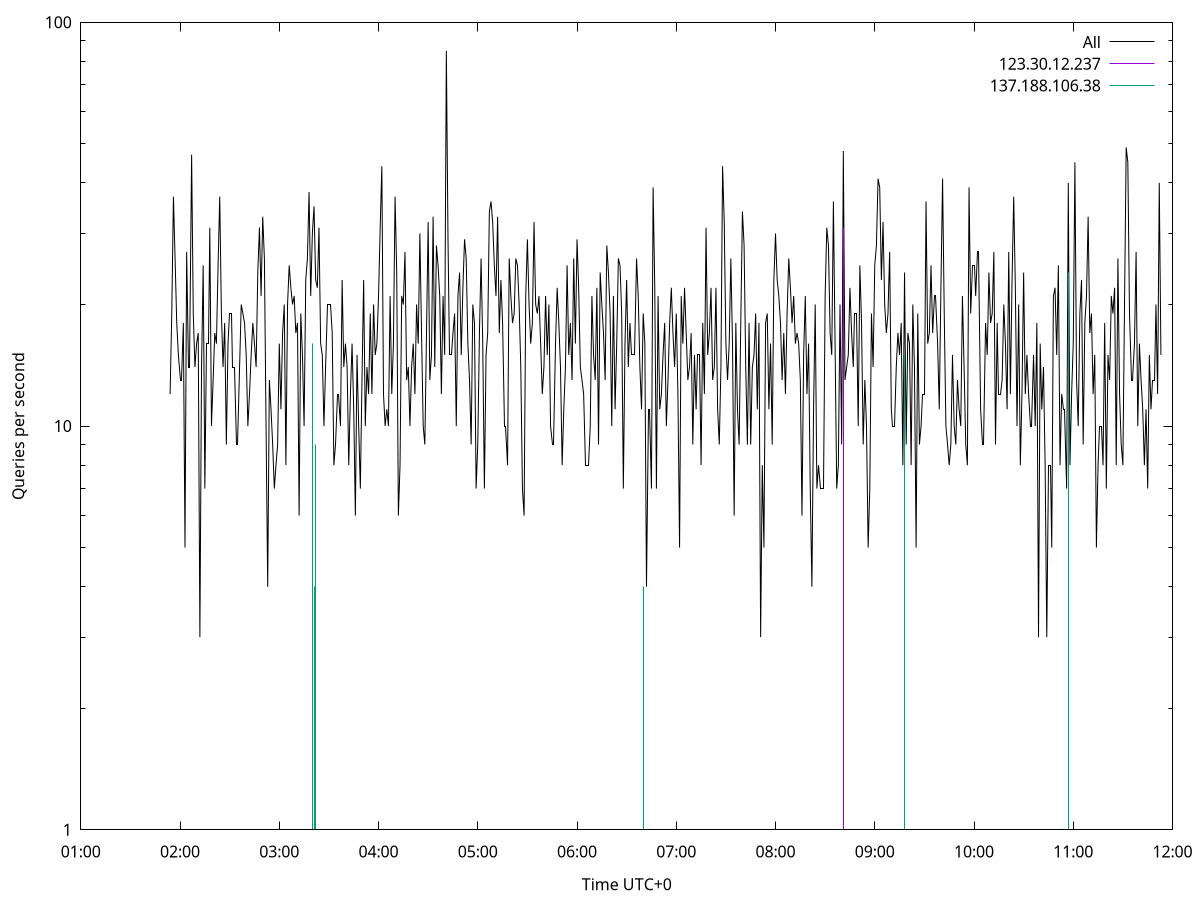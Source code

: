 set terminal pngcairo size 1024,768
set output 'Sun Jan  7 21:01:54 2024.png'
set ylabel 'Queries per second'
set xlabel 'Time UTC+0'
set xdata time
set timefmt "%s"
set log y
plot \
'-' using 1:2 linecolor 0 linetype 2 with lines title 'All', \
'-' using 1:2 linecolor 1 linetype 3 with impulses title "123.30.12.237", \
'-' using 1:2 linecolor 2 linetype 3 with impulses title "137.188.106.38"
1704636114 12
1704636115 19
1704636116 37
1704636117 26
1704636118 18
1704636119 15
1704636120 13
1704636121 13
1704636122 18
1704636123 5
1704636124 27
1704636125 14
1704636126 14
1704636127 47
1704636128 19
1704636129 14
1704636130 16
1704636131 17
1704636132 3
1704636133 14
1704636134 25
1704636135 7
1704636136 16
1704636137 16
1704636138 31
1704636139 10
1704636140 13
1704636141 17
1704636142 16
1704636143 25
1704636144 37
1704636145 19
1704636146 14
1704636147 18
1704636148 9
1704636149 16
1704636150 19
1704636151 19
1704636152 14
1704636153 14
1704636154 9
1704636155 9
1704636156 14
1704636157 20
1704636158 19
1704636159 18
1704636160 15
1704636161 10
1704636162 12
1704636163 15
1704636164 18
1704636165 16
1704636166 14
1704636167 24
1704636168 31
1704636169 21
1704636170 33
1704636171 26
1704636172 10
1704636173 4
1704636174 13
1704636175 11
1704636176 9
1704636177 7
1704636178 8
1704636179 9
1704636180 16
1704636181 11
1704636182 17
1704636183 20
1704636184 8
1704636185 20
1704636186 25
1704636187 22
1704636188 20
1704636189 21
1704636190 17
1704636191 18
1704636192 6
1704636193 19
1704636194 15
1704636195 10
1704636196 23
1704636197 26
1704636198 38
1704636199 21
1704636200 30
1704636201 35
1704636202 23
1704636203 22
1704636204 31
1704636205 16
1704636206 15
1704636207 10
1704636208 14
1704636209 20
1704636210 20
1704636211 20
1704636212 17
1704636213 8
1704636214 9
1704636215 12
1704636216 12
1704636217 10
1704636218 23
1704636219 14
1704636220 16
1704636221 14
1704636222 8
1704636223 12
1704636224 16
1704636225 11
1704636226 6
1704636227 15
1704636228 10
1704636229 7
1704636230 13
1704636231 23
1704636232 10
1704636233 14
1704636234 12
1704636235 19
1704636236 12
1704636237 20
1704636238 15
1704636239 16
1704636240 21
1704636241 31
1704636242 44
1704636243 12
1704636244 10
1704636245 11
1704636246 10
1704636247 21
1704636248 12
1704636249 16
1704636250 37
1704636251 24
1704636252 6
1704636253 8
1704636254 21
1704636255 20
1704636256 27
1704636257 13
1704636258 14
1704636259 10
1704636260 14
1704636261 16
1704636262 12
1704636263 20
1704636264 16
1704636265 30
1704636266 17
1704636267 10
1704636268 9
1704636269 17
1704636270 32
1704636271 13
1704636272 15
1704636273 33
1704636274 14
1704636275 28
1704636276 25
1704636277 21
1704636278 12
1704636279 21
1704636280 15
1704636281 85
1704636282 29
1704636283 15
1704636284 15
1704636285 17
1704636286 19
1704636287 10
1704636288 21
1704636289 24
1704636290 15
1704636291 22
1704636292 29
1704636293 26
1704636294 16
1704636295 13
1704636296 9
1704636297 20
1704636298 18
1704636299 7
1704636300 9
1704636301 17
1704636302 26
1704636303 16
1704636304 7
1704636305 15
1704636306 17
1704636307 34
1704636308 36
1704636309 32
1704636310 25
1704636311 21
1704636312 33
1704636313 17
1704636314 23
1704636315 18
1704636316 10
1704636317 10
1704636318 8
1704636319 26
1704636320 21
1704636321 18
1704636322 19
1704636323 26
1704636324 25
1704636325 20
1704636326 14
1704636327 7
1704636328 6
1704636329 21
1704636330 29
1704636331 20
1704636332 16
1704636333 18
1704636334 32
1704636335 20
1704636336 19
1704636337 21
1704636338 16
1704636339 12
1704636340 14
1704636341 21
1704636342 15
1704636343 20
1704636344 10
1704636345 9
1704636346 9
1704636347 16
1704636348 22
1704636349 18
1704636350 14
1704636351 8
1704636352 11
1704636353 14
1704636354 25
1704636355 15
1704636356 18
1704636357 13
1704636358 26
1704636359 16
1704636360 29
1704636361 22
1704636362 14
1704636363 13
1704636364 12
1704636365 8
1704636366 8
1704636367 8
1704636368 10
1704636369 21
1704636370 15
1704636371 13
1704636372 22
1704636373 9
1704636374 24
1704636375 20
1704636376 17
1704636377 13
1704636378 28
1704636379 24
1704636380 19
1704636381 10
1704636382 21
1704636383 11
1704636384 16
1704636385 26
1704636386 25
1704636387 19
1704636388 7
1704636389 16
1704636390 23
1704636391 14
1704636392 18
1704636393 15
1704636394 15
1704636395 15
1704636396 26
1704636397 21
1704636398 14
1704636399 11
1704636400 19
1704636401 16
1704636402 4
1704636403 11
1704636404 11
1704636405 7
1704636406 39
1704636407 22
1704636408 7
1704636409 21
1704636410 11
1704636411 12
1704636412 15
1704636413 18
1704636414 10
1704636415 13
1704636416 18
1704636417 22
1704636418 17
1704636419 14
1704636420 19
1704636421 12
1704636422 5
1704636423 21
1704636424 16
1704636425 22
1704636426 17
1704636427 13
1704636428 14
1704636429 17
1704636430 9
1704636431 15
1704636432 11
1704636433 15
1704636434 15
1704636435 8
1704636436 18
1704636437 12
1704636438 31
1704636439 15
1704636440 17
1704636441 22
1704636442 13
1704636443 14
1704636444 22
1704636445 11
1704636446 9
1704636447 14
1704636448 44
1704636449 32
1704636450 16
1704636451 13
1704636452 16
1704636453 26
1704636454 16
1704636455 6
1704636456 18
1704636457 11
1704636458 9
1704636459 18
1704636460 34
1704636461 28
1704636462 14
1704636463 9
1704636464 18
1704636465 9
1704636466 14
1704636467 15
1704636468 19
1704636469 11
1704636470 18
1704636471 3
1704636472 8
1704636473 5
1704636474 18
1704636475 19
1704636476 11
1704636477 16
1704636478 9
1704636479 23
1704636480 30
1704636481 23
1704636482 21
1704636483 18
1704636484 13
1704636485 17
1704636486 12
1704636487 19
1704636488 26
1704636489 22
1704636490 18
1704636491 21
1704636492 16
1704636493 17
1704636494 16
1704636495 13
1704636496 6
1704636497 15
1704636498 21
1704636499 12
1704636500 16
1704636501 7
1704636502 4
1704636503 11
1704636504 20
1704636505 7
1704636506 8
1704636507 7
1704636508 7
1704636509 7
1704636510 21
1704636511 31
1704636512 28
1704636513 17
1704636514 15
1704636515 36
1704636516 16
1704636517 7
1704636518 8
1704636519 20
1704636520 9
1704636521 48
1704636522 13
1704636523 14
1704636524 15
1704636525 22
1704636526 17
1704636527 14
1704636528 19
1704636529 19
1704636530 10
1704636531 25
1704636532 18
1704636533 9
1704636534 13
1704636535 10
1704636536 5
1704636537 7
1704636538 19
1704636539 14
1704636540 25
1704636541 28
1704636542 41
1704636543 39
1704636544 23
1704636545 32
1704636546 20
1704636547 17
1704636548 19
1704636549 27
1704636550 11
1704636551 10
1704636552 10
1704636553 14
1704636554 17
1704636555 15
1704636556 18
1704636557 8
1704636558 24
1704636559 9
1704636560 17
1704636561 16
1704636562 8
1704636563 20
1704636564 14
1704636565 5
1704636566 19
1704636567 9
1704636568 10
1704636569 12
1704636570 12
1704636571 36
1704636572 16
1704636573 17
1704636574 25
1704636575 17
1704636576 21
1704636577 21
1704636578 16
1704636579 11
1704636580 22
1704636581 41
1704636582 19
1704636583 10
1704636584 9
1704636585 8
1704636586 9
1704636587 15
1704636588 10
1704636589 9
1704636590 13
1704636591 11
1704636592 10
1704636593 21
1704636594 14
1704636595 9
1704636596 8
1704636597 39
1704636598 19
1704636599 25
1704636600 25
1704636601 21
1704636602 27
1704636603 27
1704636604 11
1704636605 9
1704636606 9
1704636607 18
1704636608 15
1704636609 24
1704636610 18
1704636611 19
1704636612 27
1704636613 9
1704636614 18
1704636615 12
1704636616 12
1704636617 13
1704636618 20
1704636619 16
1704636620 11
1704636621 27
1704636622 12
1704636623 23
1704636624 37
1704636625 22
1704636626 10
1704636627 20
1704636628 8
1704636629 12
1704636630 24
1704636631 12
1704636632 15
1704636633 12
1704636634 10
1704636635 10
1704636636 15
1704636637 10
1704636638 18
1704636639 3
1704636640 16
1704636641 11
1704636642 14
1704636643 8
1704636644 3
1704636645 8
1704636646 8
1704636647 5
1704636648 21
1704636649 22
1704636650 15
1704636651 25
1704636652 8
1704636653 12
1704636654 11
1704636655 11
1704636656 7
1704636657 40
1704636658 8
1704636659 12
1704636660 16
1704636661 45
1704636662 13
1704636663 10
1704636664 19
1704636665 23
1704636666 9
1704636667 18
1704636668 21
1704636669 33
1704636670 17
1704636671 19
1704636672 12
1704636673 15
1704636674 5
1704636675 8
1704636676 10
1704636677 10
1704636678 8
1704636679 18
1704636680 7
1704636681 15
1704636682 13
1704636683 21
1704636684 19
1704636685 22
1704636686 8
1704636687 26
1704636688 12
1704636689 9
1704636690 8
1704636691 20
1704636692 49
1704636693 45
1704636694 19
1704636695 13
1704636696 13
1704636697 16
1704636698 27
1704636699 10
1704636700 16
1704636701 13
1704636702 11
1704636703 8
1704636704 11
1704636705 7
1704636706 15
1704636707 11
1704636708 13
1704636709 13
1704636710 20
1704636711 12
1704636712 40
1704636713 15

e
1704636521 31

e
1704636200 16
1704636201 4
1704636202 9
1704636400 4
1704636558 15
1704636657 24

e

